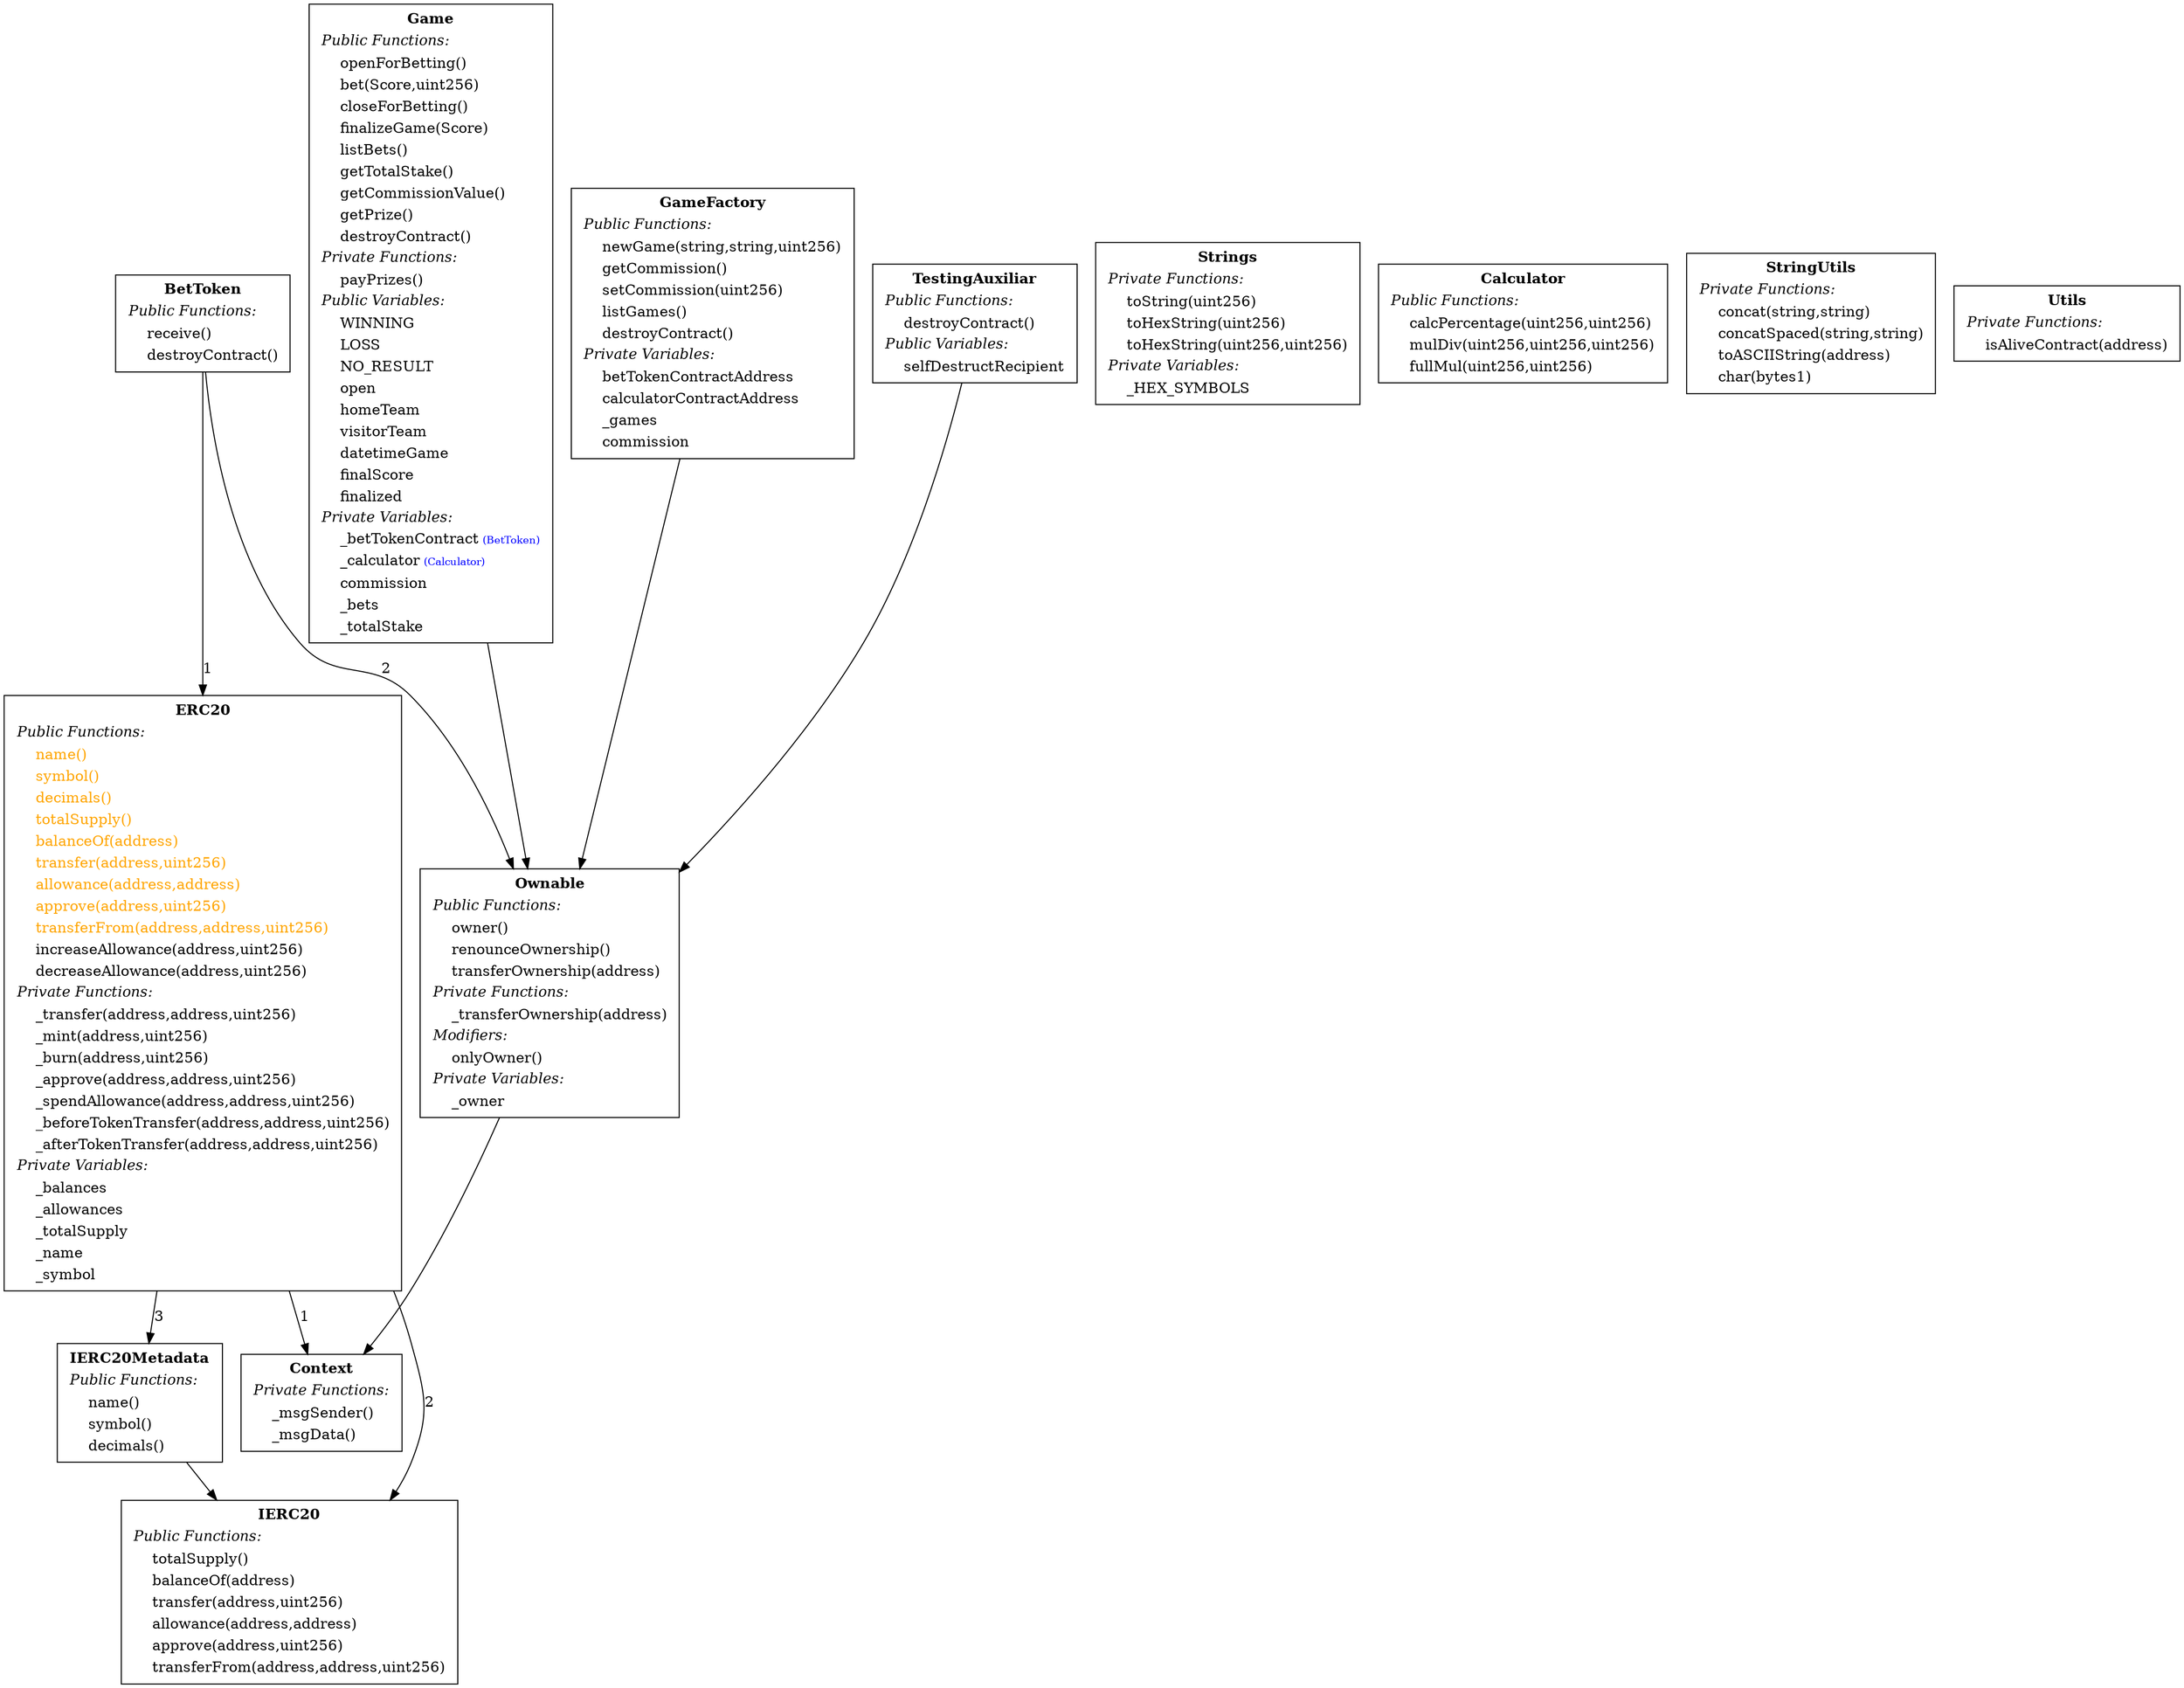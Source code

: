 digraph "" {
Ownable -> Context;
Ownable[shape="box"label=< <TABLE border="0"><TR><TD align="center"><B>Ownable</B></TD></TR><TR><TD align="left"><I>Public Functions:</I></TD></TR><TR><TD align="left">    owner()</TD></TR><TR><TD align="left">    renounceOwnership()</TD></TR><TR><TD align="left">    transferOwnership(address)</TD></TR><TR><TD align="left"><I>Private Functions:</I></TD></TR><TR><TD align="left">    _transferOwnership(address)</TD></TR><TR><TD align="left"><I>Modifiers:</I></TD></TR><TR><TD align="left">    onlyOwner()</TD></TR><TR><TD align="left"><I>Private Variables:</I></TD></TR><TR><TD align="left">    _owner</TD></TR></TABLE> >];

ERC20 -> Context [ label="1" ];
ERC20 -> IERC20 [ label="2" ];
ERC20 -> IERC20Metadata [ label="3" ];
ERC20[shape="box"label=< <TABLE border="0"><TR><TD align="center"><B>ERC20</B></TD></TR><TR><TD align="left"><I>Public Functions:</I></TD></TR><TR><TD align="left"><font color="#FFA500">    name()</font></TD></TR><TR><TD align="left"><font color="#FFA500">    symbol()</font></TD></TR><TR><TD align="left"><font color="#FFA500">    decimals()</font></TD></TR><TR><TD align="left"><font color="#FFA500">    totalSupply()</font></TD></TR><TR><TD align="left"><font color="#FFA500">    balanceOf(address)</font></TD></TR><TR><TD align="left"><font color="#FFA500">    transfer(address,uint256)</font></TD></TR><TR><TD align="left"><font color="#FFA500">    allowance(address,address)</font></TD></TR><TR><TD align="left"><font color="#FFA500">    approve(address,uint256)</font></TD></TR><TR><TD align="left"><font color="#FFA500">    transferFrom(address,address,uint256)</font></TD></TR><TR><TD align="left">    increaseAllowance(address,uint256)</TD></TR><TR><TD align="left">    decreaseAllowance(address,uint256)</TD></TR><TR><TD align="left"><I>Private Functions:</I></TD></TR><TR><TD align="left">    _transfer(address,address,uint256)</TD></TR><TR><TD align="left">    _mint(address,uint256)</TD></TR><TR><TD align="left">    _burn(address,uint256)</TD></TR><TR><TD align="left">    _approve(address,address,uint256)</TD></TR><TR><TD align="left">    _spendAllowance(address,address,uint256)</TD></TR><TR><TD align="left">    _beforeTokenTransfer(address,address,uint256)</TD></TR><TR><TD align="left">    _afterTokenTransfer(address,address,uint256)</TD></TR><TR><TD align="left"><I>Private Variables:</I></TD></TR><TR><TD align="left">    _balances</TD></TR><TR><TD align="left">    _allowances</TD></TR><TR><TD align="left">    _totalSupply</TD></TR><TR><TD align="left">    _name</TD></TR><TR><TD align="left">    _symbol</TD></TR></TABLE> >];

IERC20[shape="box"label=< <TABLE border="0"><TR><TD align="center"><B>IERC20</B></TD></TR><TR><TD align="left"><I>Public Functions:</I></TD></TR><TR><TD align="left">    totalSupply()</TD></TR><TR><TD align="left">    balanceOf(address)</TD></TR><TR><TD align="left">    transfer(address,uint256)</TD></TR><TR><TD align="left">    allowance(address,address)</TD></TR><TR><TD align="left">    approve(address,uint256)</TD></TR><TR><TD align="left">    transferFrom(address,address,uint256)</TD></TR></TABLE> >];

IERC20Metadata -> IERC20;
IERC20Metadata[shape="box"label=< <TABLE border="0"><TR><TD align="center"><B>IERC20Metadata</B></TD></TR><TR><TD align="left"><I>Public Functions:</I></TD></TR><TR><TD align="left">    name()</TD></TR><TR><TD align="left">    symbol()</TD></TR><TR><TD align="left">    decimals()</TD></TR></TABLE> >];

Context[shape="box"label=< <TABLE border="0"><TR><TD align="center"><B>Context</B></TD></TR><TR><TD align="left"><I>Private Functions:</I></TD></TR><TR><TD align="left">    _msgSender()</TD></TR><TR><TD align="left">    _msgData()</TD></TR></TABLE> >];

Strings[shape="box"label=< <TABLE border="0"><TR><TD align="center"><B>Strings</B></TD></TR><TR><TD align="left"><I>Private Functions:</I></TD></TR><TR><TD align="left">    toString(uint256)</TD></TR><TR><TD align="left">    toHexString(uint256)</TD></TR><TR><TD align="left">    toHexString(uint256,uint256)</TD></TR><TR><TD align="left"><I>Private Variables:</I></TD></TR><TR><TD align="left">    _HEX_SYMBOLS</TD></TR></TABLE> >];

BetToken -> ERC20 [ label="1" ];
BetToken -> Ownable [ label="2" ];
BetToken[shape="box"label=< <TABLE border="0"><TR><TD align="center"><B>BetToken</B></TD></TR><TR><TD align="left"><I>Public Functions:</I></TD></TR><TR><TD align="left">    receive()</TD></TR><TR><TD align="left">    destroyContract()</TD></TR></TABLE> >];

Calculator[shape="box"label=< <TABLE border="0"><TR><TD align="center"><B>Calculator</B></TD></TR><TR><TD align="left"><I>Public Functions:</I></TD></TR><TR><TD align="left">    calcPercentage(uint256,uint256)</TD></TR><TR><TD align="left">    mulDiv(uint256,uint256,uint256)</TD></TR><TR><TD align="left">    fullMul(uint256,uint256)</TD></TR></TABLE> >];

Game -> Ownable;
Game[shape="box"label=< <TABLE border="0"><TR><TD align="center"><B>Game</B></TD></TR><TR><TD align="left"><I>Public Functions:</I></TD></TR><TR><TD align="left">    openForBetting()</TD></TR><TR><TD align="left">    bet(Score,uint256)</TD></TR><TR><TD align="left">    closeForBetting()</TD></TR><TR><TD align="left">    finalizeGame(Score)</TD></TR><TR><TD align="left">    listBets()</TD></TR><TR><TD align="left">    getTotalStake()</TD></TR><TR><TD align="left">    getCommissionValue()</TD></TR><TR><TD align="left">    getPrize()</TD></TR><TR><TD align="left">    destroyContract()</TD></TR><TR><TD align="left"><I>Private Functions:</I></TD></TR><TR><TD align="left">    payPrizes()</TD></TR><TR><TD align="left"><I>Public Variables:</I></TD></TR><TR><TD align="left">    WINNING</TD></TR><TR><TD align="left">    LOSS</TD></TR><TR><TD align="left">    NO_RESULT</TD></TR><TR><TD align="left">    open</TD></TR><TR><TD align="left">    homeTeam</TD></TR><TR><TD align="left">    visitorTeam</TD></TR><TR><TD align="left">    datetimeGame</TD></TR><TR><TD align="left">    finalScore</TD></TR><TR><TD align="left">    finalized</TD></TR><TR><TD align="left"><I>Private Variables:</I></TD></TR><TR><TD align="left">    _betTokenContract<font color="blue" POINT-SIZE="10"> (BetToken)</font></TD></TR><TR><TD align="left">    _calculator<font color="blue" POINT-SIZE="10"> (Calculator)</font></TD></TR><TR><TD align="left">    commission</TD></TR><TR><TD align="left">    _bets</TD></TR><TR><TD align="left">    _totalStake</TD></TR></TABLE> >];

GameFactory -> Ownable;
GameFactory[shape="box"label=< <TABLE border="0"><TR><TD align="center"><B>GameFactory</B></TD></TR><TR><TD align="left"><I>Public Functions:</I></TD></TR><TR><TD align="left">    newGame(string,string,uint256)</TD></TR><TR><TD align="left">    getCommission()</TD></TR><TR><TD align="left">    setCommission(uint256)</TD></TR><TR><TD align="left">    listGames()</TD></TR><TR><TD align="left">    destroyContract()</TD></TR><TR><TD align="left"><I>Private Variables:</I></TD></TR><TR><TD align="left">    betTokenContractAddress</TD></TR><TR><TD align="left">    calculatorContractAddress</TD></TR><TR><TD align="left">    _games</TD></TR><TR><TD align="left">    commission</TD></TR></TABLE> >];

TestingAuxiliar -> Ownable;
TestingAuxiliar[shape="box"label=< <TABLE border="0"><TR><TD align="center"><B>TestingAuxiliar</B></TD></TR><TR><TD align="left"><I>Public Functions:</I></TD></TR><TR><TD align="left">    destroyContract()</TD></TR><TR><TD align="left"><I>Public Variables:</I></TD></TR><TR><TD align="left">    selfDestructRecipient</TD></TR></TABLE> >];

StringUtils[shape="box"label=< <TABLE border="0"><TR><TD align="center"><B>StringUtils</B></TD></TR><TR><TD align="left"><I>Private Functions:</I></TD></TR><TR><TD align="left">    concat(string,string)</TD></TR><TR><TD align="left">    concatSpaced(string,string)</TD></TR><TR><TD align="left">    toASCIIString(address)</TD></TR><TR><TD align="left">    char(bytes1)</TD></TR></TABLE> >];

Utils[shape="box"label=< <TABLE border="0"><TR><TD align="center"><B>Utils</B></TD></TR><TR><TD align="left"><I>Private Functions:</I></TD></TR><TR><TD align="left">    isAliveContract(address)</TD></TR></TABLE> >];

}